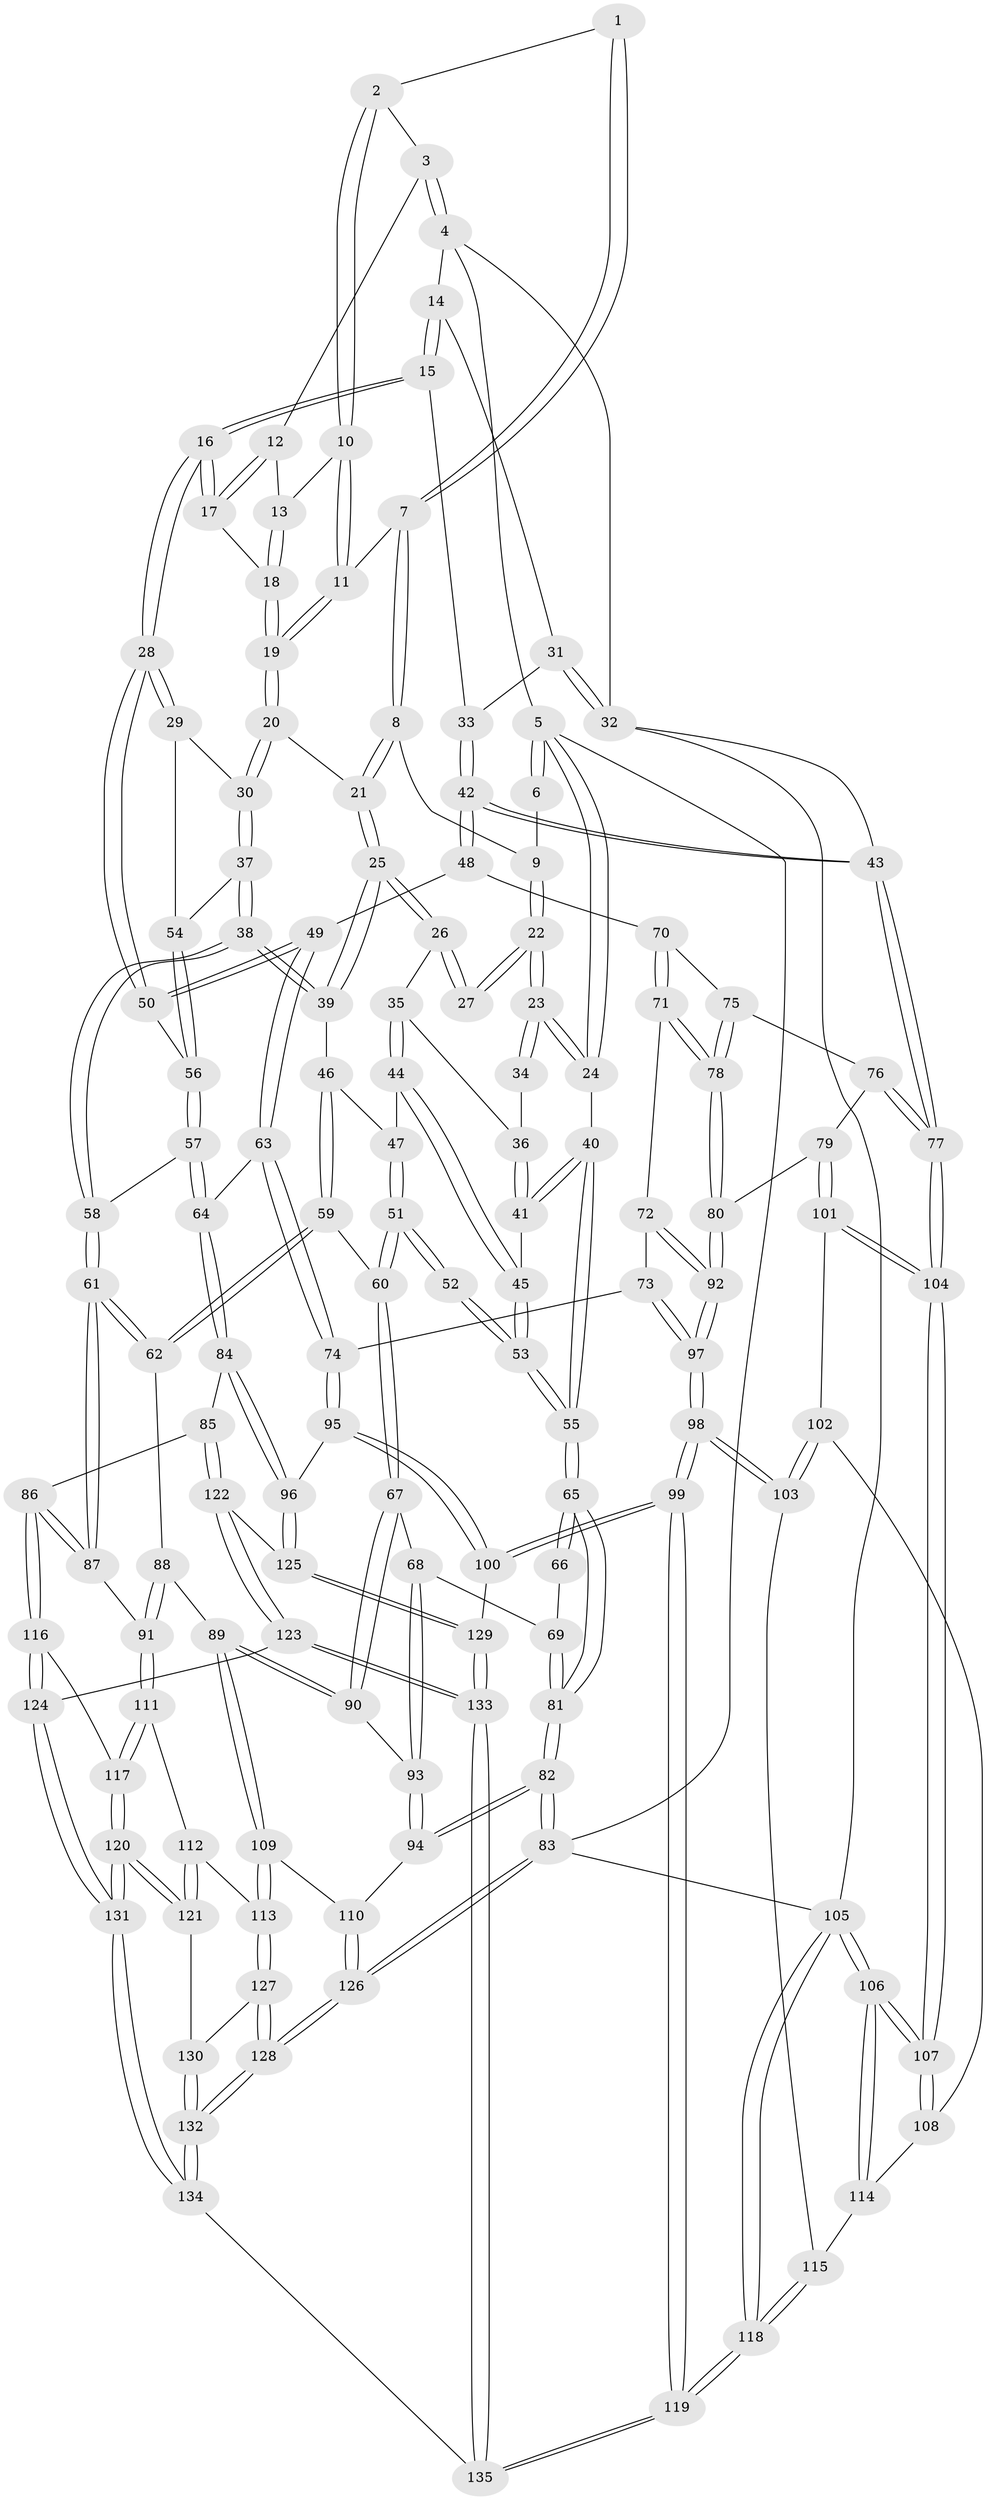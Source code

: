 // Generated by graph-tools (version 1.1) at 2025/02/03/09/25 05:02:08]
// undirected, 135 vertices, 334 edges
graph export_dot {
graph [start="1"]
  node [color=gray90,style=filled];
  1 [pos="+0.48558736693821436+0"];
  2 [pos="+0.5044169541886793+0"];
  3 [pos="+0.6326062908391813+0"];
  4 [pos="+0.7930283742624793+0"];
  5 [pos="+0+0"];
  6 [pos="+0.15654183258767312+0"];
  7 [pos="+0.320076469757647+0.15267308978659025"];
  8 [pos="+0.2831994018068725+0.1715976887478476"];
  9 [pos="+0.24485807069481544+0.17156912175647698"];
  10 [pos="+0.4838835958860859+0.053995567671191666"];
  11 [pos="+0.42655292662555583+0.15837234954132565"];
  12 [pos="+0.5881180934070837+0.09785567072849836"];
  13 [pos="+0.5224490116951421+0.16028090490171606"];
  14 [pos="+0.7997357556998889+0.13102054811017266"];
  15 [pos="+0.7424005219969905+0.26725534744086227"];
  16 [pos="+0.7171218177912735+0.301194241729755"];
  17 [pos="+0.5718974028588988+0.22275122582654272"];
  18 [pos="+0.5384036983484031+0.21678068985979143"];
  19 [pos="+0.47143738495728493+0.23704026604712822"];
  20 [pos="+0.43864730113490064+0.28077986555834106"];
  21 [pos="+0.37294240145256796+0.25516699176745555"];
  22 [pos="+0.2442167796951622+0.1722793798113583"];
  23 [pos="+0+0.08437034222855998"];
  24 [pos="+0+0.07256759299783495"];
  25 [pos="+0.27732249665375514+0.3664438463092265"];
  26 [pos="+0.255073925802306+0.34222285030464694"];
  27 [pos="+0.21782311439671573+0.24167339618950934"];
  28 [pos="+0.7128944244079489+0.32932784571127577"];
  29 [pos="+0.6199416943067153+0.35812993768866147"];
  30 [pos="+0.4397894990932152+0.30427625571457495"];
  31 [pos="+0.9538117286818816+0.20165850548988842"];
  32 [pos="+1+0.16467753878892952"];
  33 [pos="+0.9695683285580534+0.33077977014471754"];
  34 [pos="+0.1793667153287904+0.2558616154368074"];
  35 [pos="+0.1423202388277539+0.38550253409852603"];
  36 [pos="+0.10384839299806256+0.32147663577134067"];
  37 [pos="+0.4063542788803728+0.4173582655939335"];
  38 [pos="+0.3553399773023037+0.4485524796415794"];
  39 [pos="+0.3210681482095085+0.44205108233293233"];
  40 [pos="+0+0.26310636063173015"];
  41 [pos="+0+0.31933009011323166"];
  42 [pos="+1+0.44104145105647335"];
  43 [pos="+1+0.47841670192796704"];
  44 [pos="+0.13897112860804975+0.40084472209383226"];
  45 [pos="+0.07920400544214995+0.4249463375956781"];
  46 [pos="+0.2762259686827349+0.47160437914734304"];
  47 [pos="+0.14284710722281982+0.40755846242357185"];
  48 [pos="+0.7571436191428674+0.45286142460104317"];
  49 [pos="+0.7564468110718219+0.45258784148411835"];
  50 [pos="+0.7477088061617726+0.4402055795151591"];
  51 [pos="+0.14435060802701433+0.5451190082712948"];
  52 [pos="+0.09785197560478669+0.5305351672612332"];
  53 [pos="+0.08581816643026262+0.5152843744082782"];
  54 [pos="+0.4975773304227604+0.4343156259992533"];
  55 [pos="+0+0.3631488157331353"];
  56 [pos="+0.5507085703249313+0.5282961585514019"];
  57 [pos="+0.5414926932650719+0.557559998936882"];
  58 [pos="+0.3954925548282685+0.5567362271803845"];
  59 [pos="+0.19395822845429303+0.55447400342577"];
  60 [pos="+0.1619713162566477+0.5561432294384308"];
  61 [pos="+0.3864056018217002+0.6261899582611694"];
  62 [pos="+0.20722017027544878+0.5731093331855056"];
  63 [pos="+0.6927139413183255+0.6300157584021115"];
  64 [pos="+0.5647201051509173+0.6296057122460951"];
  65 [pos="+0+0.6103819224366795"];
  66 [pos="+0.06574021174895474+0.5520238814163749"];
  67 [pos="+0.11599385592906826+0.6534171216987432"];
  68 [pos="+0.033873576133624725+0.6659483905663675"];
  69 [pos="+0.01722233055471337+0.6627911529967545"];
  70 [pos="+0.8294926461040024+0.5489895019325388"];
  71 [pos="+0.8264732576526402+0.658669421074172"];
  72 [pos="+0.8046452671102015+0.6631204050406484"];
  73 [pos="+0.7277684251526672+0.6619359542396533"];
  74 [pos="+0.6965374935686138+0.6384097131937994"];
  75 [pos="+0.8988355942527723+0.5897628842296608"];
  76 [pos="+0.9026662777700937+0.5904680624406413"];
  77 [pos="+1+0.5257208620552708"];
  78 [pos="+0.8496137456817977+0.6709437472708607"];
  79 [pos="+0.9174379186503949+0.6952861749414289"];
  80 [pos="+0.8633503618346039+0.6870574819624419"];
  81 [pos="+0+0.7042718210725898"];
  82 [pos="+0+0.7346227250395775"];
  83 [pos="+0+1"];
  84 [pos="+0.48143199087905747+0.7431111741166243"];
  85 [pos="+0.4402238940361357+0.7426481011508218"];
  86 [pos="+0.41475192508855596+0.7355523560116058"];
  87 [pos="+0.39662336646350055+0.7241319683909564"];
  88 [pos="+0.2218740944075911+0.6092158734607372"];
  89 [pos="+0.1561614081771888+0.7368913485672421"];
  90 [pos="+0.1439792130907477+0.7185039795449237"];
  91 [pos="+0.2986128496802402+0.7372121938808069"];
  92 [pos="+0.805943536813104+0.7895320982726447"];
  93 [pos="+0.06289565668852715+0.7207830285741695"];
  94 [pos="+0.056421117487278814+0.7958568400938533"];
  95 [pos="+0.6274874197296337+0.8067966095896039"];
  96 [pos="+0.540905860376909+0.789427060005188"];
  97 [pos="+0.791640754546523+0.8231181235030436"];
  98 [pos="+0.791824996428434+0.840431675773079"];
  99 [pos="+0.7560939381582326+0.8977241276260954"];
  100 [pos="+0.7138158419003512+0.8772158372911965"];
  101 [pos="+0.9238383038835022+0.6988003798063961"];
  102 [pos="+0.923684535303982+0.7002846982327356"];
  103 [pos="+0.8940620597639906+0.8058381931048447"];
  104 [pos="+1+0.6158638180759115"];
  105 [pos="+1+1"];
  106 [pos="+1+1"];
  107 [pos="+1+0.6490605208654167"];
  108 [pos="+0.9730901737738661+0.7820405000048958"];
  109 [pos="+0.1819612002557302+0.7914152355667458"];
  110 [pos="+0.09907754619644049+0.8174607883374615"];
  111 [pos="+0.2576846196048228+0.7655073493895697"];
  112 [pos="+0.23302571457753865+0.775948130847646"];
  113 [pos="+0.1891269969755666+0.7935584077821367"];
  114 [pos="+0.9432229854342454+0.8142117008592704"];
  115 [pos="+0.9340276219986103+0.8154969356670217"];
  116 [pos="+0.373151015814509+0.8374976147025307"];
  117 [pos="+0.3221125978141999+0.9044118793963041"];
  118 [pos="+1+1"];
  119 [pos="+0.866775444235651+1"];
  120 [pos="+0.31762632347064373+0.923607822190018"];
  121 [pos="+0.3055705860062807+0.9212602875492216"];
  122 [pos="+0.4375770585173926+0.916396257404795"];
  123 [pos="+0.43210556399704264+0.9280382015084374"];
  124 [pos="+0.3994831769293446+0.9330596974957186"];
  125 [pos="+0.5269171781920263+0.8918958773012013"];
  126 [pos="+0+1"];
  127 [pos="+0.19863611149536492+0.8453821122816861"];
  128 [pos="+0+1"];
  129 [pos="+0.5423917508174503+0.9476230719699377"];
  130 [pos="+0.25521698405352744+0.9132985236074763"];
  131 [pos="+0.34106483021021156+0.9605019645832885"];
  132 [pos="+0+1"];
  133 [pos="+0.516887587584351+1"];
  134 [pos="+0.3035292554139887+1"];
  135 [pos="+0.539615742759572+1"];
  1 -- 2;
  1 -- 7;
  1 -- 7;
  2 -- 3;
  2 -- 10;
  2 -- 10;
  3 -- 4;
  3 -- 4;
  3 -- 12;
  4 -- 5;
  4 -- 14;
  4 -- 32;
  5 -- 6;
  5 -- 6;
  5 -- 24;
  5 -- 24;
  5 -- 83;
  6 -- 9;
  7 -- 8;
  7 -- 8;
  7 -- 11;
  8 -- 9;
  8 -- 21;
  8 -- 21;
  9 -- 22;
  9 -- 22;
  10 -- 11;
  10 -- 11;
  10 -- 13;
  11 -- 19;
  11 -- 19;
  12 -- 13;
  12 -- 17;
  12 -- 17;
  13 -- 18;
  13 -- 18;
  14 -- 15;
  14 -- 15;
  14 -- 31;
  15 -- 16;
  15 -- 16;
  15 -- 33;
  16 -- 17;
  16 -- 17;
  16 -- 28;
  16 -- 28;
  17 -- 18;
  18 -- 19;
  18 -- 19;
  19 -- 20;
  19 -- 20;
  20 -- 21;
  20 -- 30;
  20 -- 30;
  21 -- 25;
  21 -- 25;
  22 -- 23;
  22 -- 23;
  22 -- 27;
  22 -- 27;
  23 -- 24;
  23 -- 24;
  23 -- 34;
  23 -- 34;
  24 -- 40;
  25 -- 26;
  25 -- 26;
  25 -- 39;
  25 -- 39;
  26 -- 27;
  26 -- 27;
  26 -- 35;
  28 -- 29;
  28 -- 29;
  28 -- 50;
  28 -- 50;
  29 -- 30;
  29 -- 54;
  30 -- 37;
  30 -- 37;
  31 -- 32;
  31 -- 32;
  31 -- 33;
  32 -- 43;
  32 -- 105;
  33 -- 42;
  33 -- 42;
  34 -- 36;
  35 -- 36;
  35 -- 44;
  35 -- 44;
  36 -- 41;
  36 -- 41;
  37 -- 38;
  37 -- 38;
  37 -- 54;
  38 -- 39;
  38 -- 39;
  38 -- 58;
  38 -- 58;
  39 -- 46;
  40 -- 41;
  40 -- 41;
  40 -- 55;
  40 -- 55;
  41 -- 45;
  42 -- 43;
  42 -- 43;
  42 -- 48;
  42 -- 48;
  43 -- 77;
  43 -- 77;
  44 -- 45;
  44 -- 45;
  44 -- 47;
  45 -- 53;
  45 -- 53;
  46 -- 47;
  46 -- 59;
  46 -- 59;
  47 -- 51;
  47 -- 51;
  48 -- 49;
  48 -- 70;
  49 -- 50;
  49 -- 50;
  49 -- 63;
  49 -- 63;
  50 -- 56;
  51 -- 52;
  51 -- 52;
  51 -- 60;
  51 -- 60;
  52 -- 53;
  52 -- 53;
  53 -- 55;
  53 -- 55;
  54 -- 56;
  54 -- 56;
  55 -- 65;
  55 -- 65;
  56 -- 57;
  56 -- 57;
  57 -- 58;
  57 -- 64;
  57 -- 64;
  58 -- 61;
  58 -- 61;
  59 -- 60;
  59 -- 62;
  59 -- 62;
  60 -- 67;
  60 -- 67;
  61 -- 62;
  61 -- 62;
  61 -- 87;
  61 -- 87;
  62 -- 88;
  63 -- 64;
  63 -- 74;
  63 -- 74;
  64 -- 84;
  64 -- 84;
  65 -- 66;
  65 -- 66;
  65 -- 81;
  65 -- 81;
  66 -- 69;
  67 -- 68;
  67 -- 90;
  67 -- 90;
  68 -- 69;
  68 -- 93;
  68 -- 93;
  69 -- 81;
  69 -- 81;
  70 -- 71;
  70 -- 71;
  70 -- 75;
  71 -- 72;
  71 -- 78;
  71 -- 78;
  72 -- 73;
  72 -- 92;
  72 -- 92;
  73 -- 74;
  73 -- 97;
  73 -- 97;
  74 -- 95;
  74 -- 95;
  75 -- 76;
  75 -- 78;
  75 -- 78;
  76 -- 77;
  76 -- 77;
  76 -- 79;
  77 -- 104;
  77 -- 104;
  78 -- 80;
  78 -- 80;
  79 -- 80;
  79 -- 101;
  79 -- 101;
  80 -- 92;
  80 -- 92;
  81 -- 82;
  81 -- 82;
  82 -- 83;
  82 -- 83;
  82 -- 94;
  82 -- 94;
  83 -- 126;
  83 -- 126;
  83 -- 105;
  84 -- 85;
  84 -- 96;
  84 -- 96;
  85 -- 86;
  85 -- 122;
  85 -- 122;
  86 -- 87;
  86 -- 87;
  86 -- 116;
  86 -- 116;
  87 -- 91;
  88 -- 89;
  88 -- 91;
  88 -- 91;
  89 -- 90;
  89 -- 90;
  89 -- 109;
  89 -- 109;
  90 -- 93;
  91 -- 111;
  91 -- 111;
  92 -- 97;
  92 -- 97;
  93 -- 94;
  93 -- 94;
  94 -- 110;
  95 -- 96;
  95 -- 100;
  95 -- 100;
  96 -- 125;
  96 -- 125;
  97 -- 98;
  97 -- 98;
  98 -- 99;
  98 -- 99;
  98 -- 103;
  98 -- 103;
  99 -- 100;
  99 -- 100;
  99 -- 119;
  99 -- 119;
  100 -- 129;
  101 -- 102;
  101 -- 104;
  101 -- 104;
  102 -- 103;
  102 -- 103;
  102 -- 108;
  103 -- 115;
  104 -- 107;
  104 -- 107;
  105 -- 106;
  105 -- 106;
  105 -- 118;
  105 -- 118;
  106 -- 107;
  106 -- 107;
  106 -- 114;
  106 -- 114;
  107 -- 108;
  107 -- 108;
  108 -- 114;
  109 -- 110;
  109 -- 113;
  109 -- 113;
  110 -- 126;
  110 -- 126;
  111 -- 112;
  111 -- 117;
  111 -- 117;
  112 -- 113;
  112 -- 121;
  112 -- 121;
  113 -- 127;
  113 -- 127;
  114 -- 115;
  115 -- 118;
  115 -- 118;
  116 -- 117;
  116 -- 124;
  116 -- 124;
  117 -- 120;
  117 -- 120;
  118 -- 119;
  118 -- 119;
  119 -- 135;
  119 -- 135;
  120 -- 121;
  120 -- 121;
  120 -- 131;
  120 -- 131;
  121 -- 130;
  122 -- 123;
  122 -- 123;
  122 -- 125;
  123 -- 124;
  123 -- 133;
  123 -- 133;
  124 -- 131;
  124 -- 131;
  125 -- 129;
  125 -- 129;
  126 -- 128;
  126 -- 128;
  127 -- 128;
  127 -- 128;
  127 -- 130;
  128 -- 132;
  128 -- 132;
  129 -- 133;
  129 -- 133;
  130 -- 132;
  130 -- 132;
  131 -- 134;
  131 -- 134;
  132 -- 134;
  132 -- 134;
  133 -- 135;
  133 -- 135;
  134 -- 135;
}
